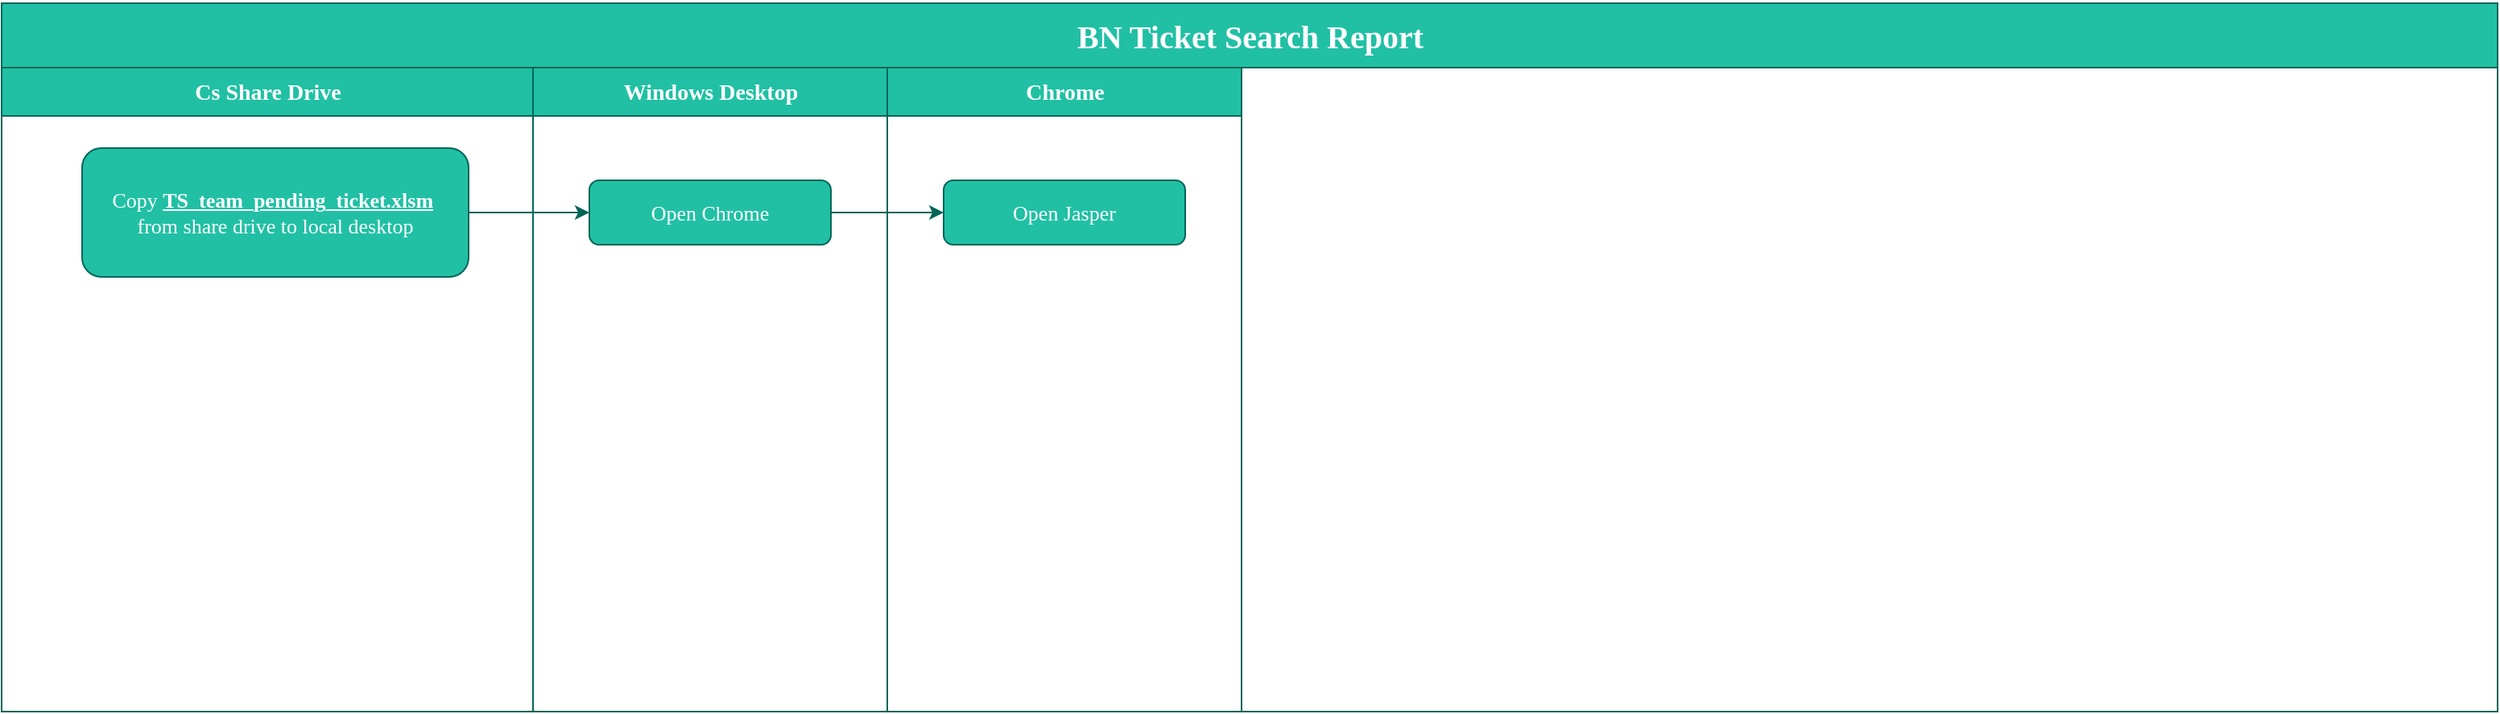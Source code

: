 <mxfile version="18.0.7" type="github">
  <diagram name="Page-1" id="74e2e168-ea6b-b213-b513-2b3c1d86103e">
    <mxGraphModel dx="1580" dy="5563" grid="1" gridSize="10" guides="1" tooltips="1" connect="1" arrows="1" fold="1" page="1" pageScale="1" pageWidth="3300" pageHeight="4681" math="0" shadow="0">
      <root>
        <mxCell id="0" />
        <mxCell id="1" parent="0" />
        <mxCell id="77e6c97f196da883-1" value="&lt;h2&gt;&lt;font style=&quot;font-size: 20px;&quot; color=&quot;#ffffff&quot;&gt;BN Ticket Search Report&lt;/font&gt;&lt;/h2&gt;" style="swimlane;html=1;childLayout=stackLayout;startSize=40;rounded=0;shadow=0;labelBackgroundColor=none;strokeWidth=1;fontFamily=Verdana;fontSize=8;align=center;fillColor=#21C0A5;strokeColor=#006658;fontColor=#5C5C5C;" parent="1" vertex="1">
          <mxGeometry x="120" y="-10" width="1550" height="440" as="geometry" />
        </mxCell>
        <mxCell id="77e6c97f196da883-2" value="&lt;h3&gt;&lt;font color=&quot;#ffffff&quot; style=&quot;font-size: 14px;&quot; face=&quot;Verdana&quot;&gt;Cs Share Drive&lt;/font&gt;&lt;/h3&gt;" style="swimlane;html=1;startSize=30;fillColor=#21C0A5;strokeColor=#006658;fontColor=#5C5C5C;" parent="77e6c97f196da883-1" vertex="1">
          <mxGeometry y="40" width="330" height="400" as="geometry" />
        </mxCell>
        <mxCell id="77e6c97f196da883-8" value="&lt;font style=&quot;font-size: 13px;&quot; color=&quot;#ffffff&quot;&gt;Copy &lt;b style=&quot;text-decoration-line: underline;&quot;&gt;TS_team_pending_ticket.xlsm&lt;/b&gt;&amp;nbsp;&lt;br&gt;from share drive to local desktop&lt;/font&gt;" style="rounded=1;whiteSpace=wrap;html=1;shadow=0;labelBackgroundColor=none;strokeWidth=1;fontFamily=Verdana;fontSize=8;align=center;fillColor=#21C0A5;strokeColor=#006658;fontColor=#5C5C5C;" parent="77e6c97f196da883-2" vertex="1">
          <mxGeometry x="50" y="50" width="240" height="80" as="geometry" />
        </mxCell>
        <mxCell id="YZDCr7jV72YmqT_dEJ2x-28" value="&lt;h3&gt;&lt;font color=&quot;#ffffff&quot; style=&quot;font-size: 14px;&quot; face=&quot;Verdana&quot;&gt;Windows Desktop&lt;/font&gt;&lt;/h3&gt;" style="swimlane;html=1;startSize=30;fillColor=#21C0A5;strokeColor=#006658;fontColor=#5C5C5C;" vertex="1" parent="77e6c97f196da883-1">
          <mxGeometry x="330" y="40" width="220" height="400" as="geometry" />
        </mxCell>
        <mxCell id="YZDCr7jV72YmqT_dEJ2x-29" value="&lt;font color=&quot;#ffffff&quot;&gt;&lt;span style=&quot;font-size: 13px;&quot;&gt;Open Chrome&lt;/span&gt;&lt;/font&gt;" style="rounded=1;whiteSpace=wrap;html=1;shadow=0;labelBackgroundColor=none;strokeWidth=1;fontFamily=Verdana;fontSize=8;align=center;fillColor=#21C0A5;strokeColor=#006658;fontColor=#5C5C5C;" vertex="1" parent="YZDCr7jV72YmqT_dEJ2x-28">
          <mxGeometry x="35" y="70" width="150" height="40" as="geometry" />
        </mxCell>
        <mxCell id="YZDCr7jV72YmqT_dEJ2x-30" style="edgeStyle=orthogonalEdgeStyle;curved=0;rounded=1;sketch=0;orthogonalLoop=1;jettySize=auto;html=1;fontFamily=Verdana;fontSize=13;fontColor=#FFFFFF;strokeColor=#006658;fillColor=#21C0A5;" edge="1" parent="77e6c97f196da883-1" source="77e6c97f196da883-8" target="YZDCr7jV72YmqT_dEJ2x-29">
          <mxGeometry relative="1" as="geometry" />
        </mxCell>
        <mxCell id="YZDCr7jV72YmqT_dEJ2x-31" value="&lt;h3&gt;&lt;font face=&quot;Verdana&quot; color=&quot;#ffffff&quot;&gt;&lt;span style=&quot;font-size: 14px;&quot;&gt;Chrome&lt;/span&gt;&lt;/font&gt;&lt;/h3&gt;" style="swimlane;html=1;startSize=30;fillColor=#21C0A5;strokeColor=#006658;fontColor=#5C5C5C;" vertex="1" parent="77e6c97f196da883-1">
          <mxGeometry x="550" y="40" width="220" height="400" as="geometry" />
        </mxCell>
        <mxCell id="YZDCr7jV72YmqT_dEJ2x-32" value="&lt;font color=&quot;#ffffff&quot;&gt;&lt;span style=&quot;font-size: 13px;&quot;&gt;Open Jasper&lt;/span&gt;&lt;/font&gt;" style="rounded=1;whiteSpace=wrap;html=1;shadow=0;labelBackgroundColor=none;strokeWidth=1;fontFamily=Verdana;fontSize=8;align=center;fillColor=#21C0A5;strokeColor=#006658;fontColor=#5C5C5C;" vertex="1" parent="YZDCr7jV72YmqT_dEJ2x-31">
          <mxGeometry x="35" y="70" width="150" height="40" as="geometry" />
        </mxCell>
        <mxCell id="YZDCr7jV72YmqT_dEJ2x-33" style="edgeStyle=orthogonalEdgeStyle;curved=0;rounded=1;sketch=0;orthogonalLoop=1;jettySize=auto;html=1;entryX=0;entryY=0.5;entryDx=0;entryDy=0;fontFamily=Verdana;fontSize=13;fontColor=#FFFFFF;strokeColor=#006658;fillColor=#21C0A5;" edge="1" parent="77e6c97f196da883-1" source="YZDCr7jV72YmqT_dEJ2x-29" target="YZDCr7jV72YmqT_dEJ2x-32">
          <mxGeometry relative="1" as="geometry" />
        </mxCell>
      </root>
    </mxGraphModel>
  </diagram>
</mxfile>
